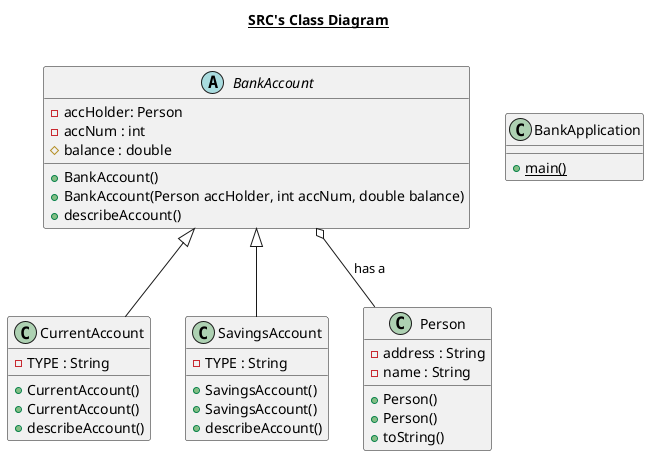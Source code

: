 @startuml

title __SRC's Class Diagram__\n


abstract class BankAccount {
    - accHolder: Person
    - accNum : int
    # balance : double
    + BankAccount()
    + BankAccount(Person accHolder, int accNum, double balance)
    + describeAccount()
}

class BankApplication{
    {static} + main()
    }

class CurrentAccount {
    - TYPE : String
    + CurrentAccount()
    + CurrentAccount()
    + describeAccount()
}

class SavingsAccount {
    - TYPE : String
    + SavingsAccount()
    + SavingsAccount()
    + describeAccount()
}

class Person {
    - address : String
    - name : String
    + Person()
    + Person()
    + toString()
}

BankAccount o-- Person : has a
CurrentAccount -up-|> BankAccount
SavingsAccount -up-|> BankAccount

@enduml
